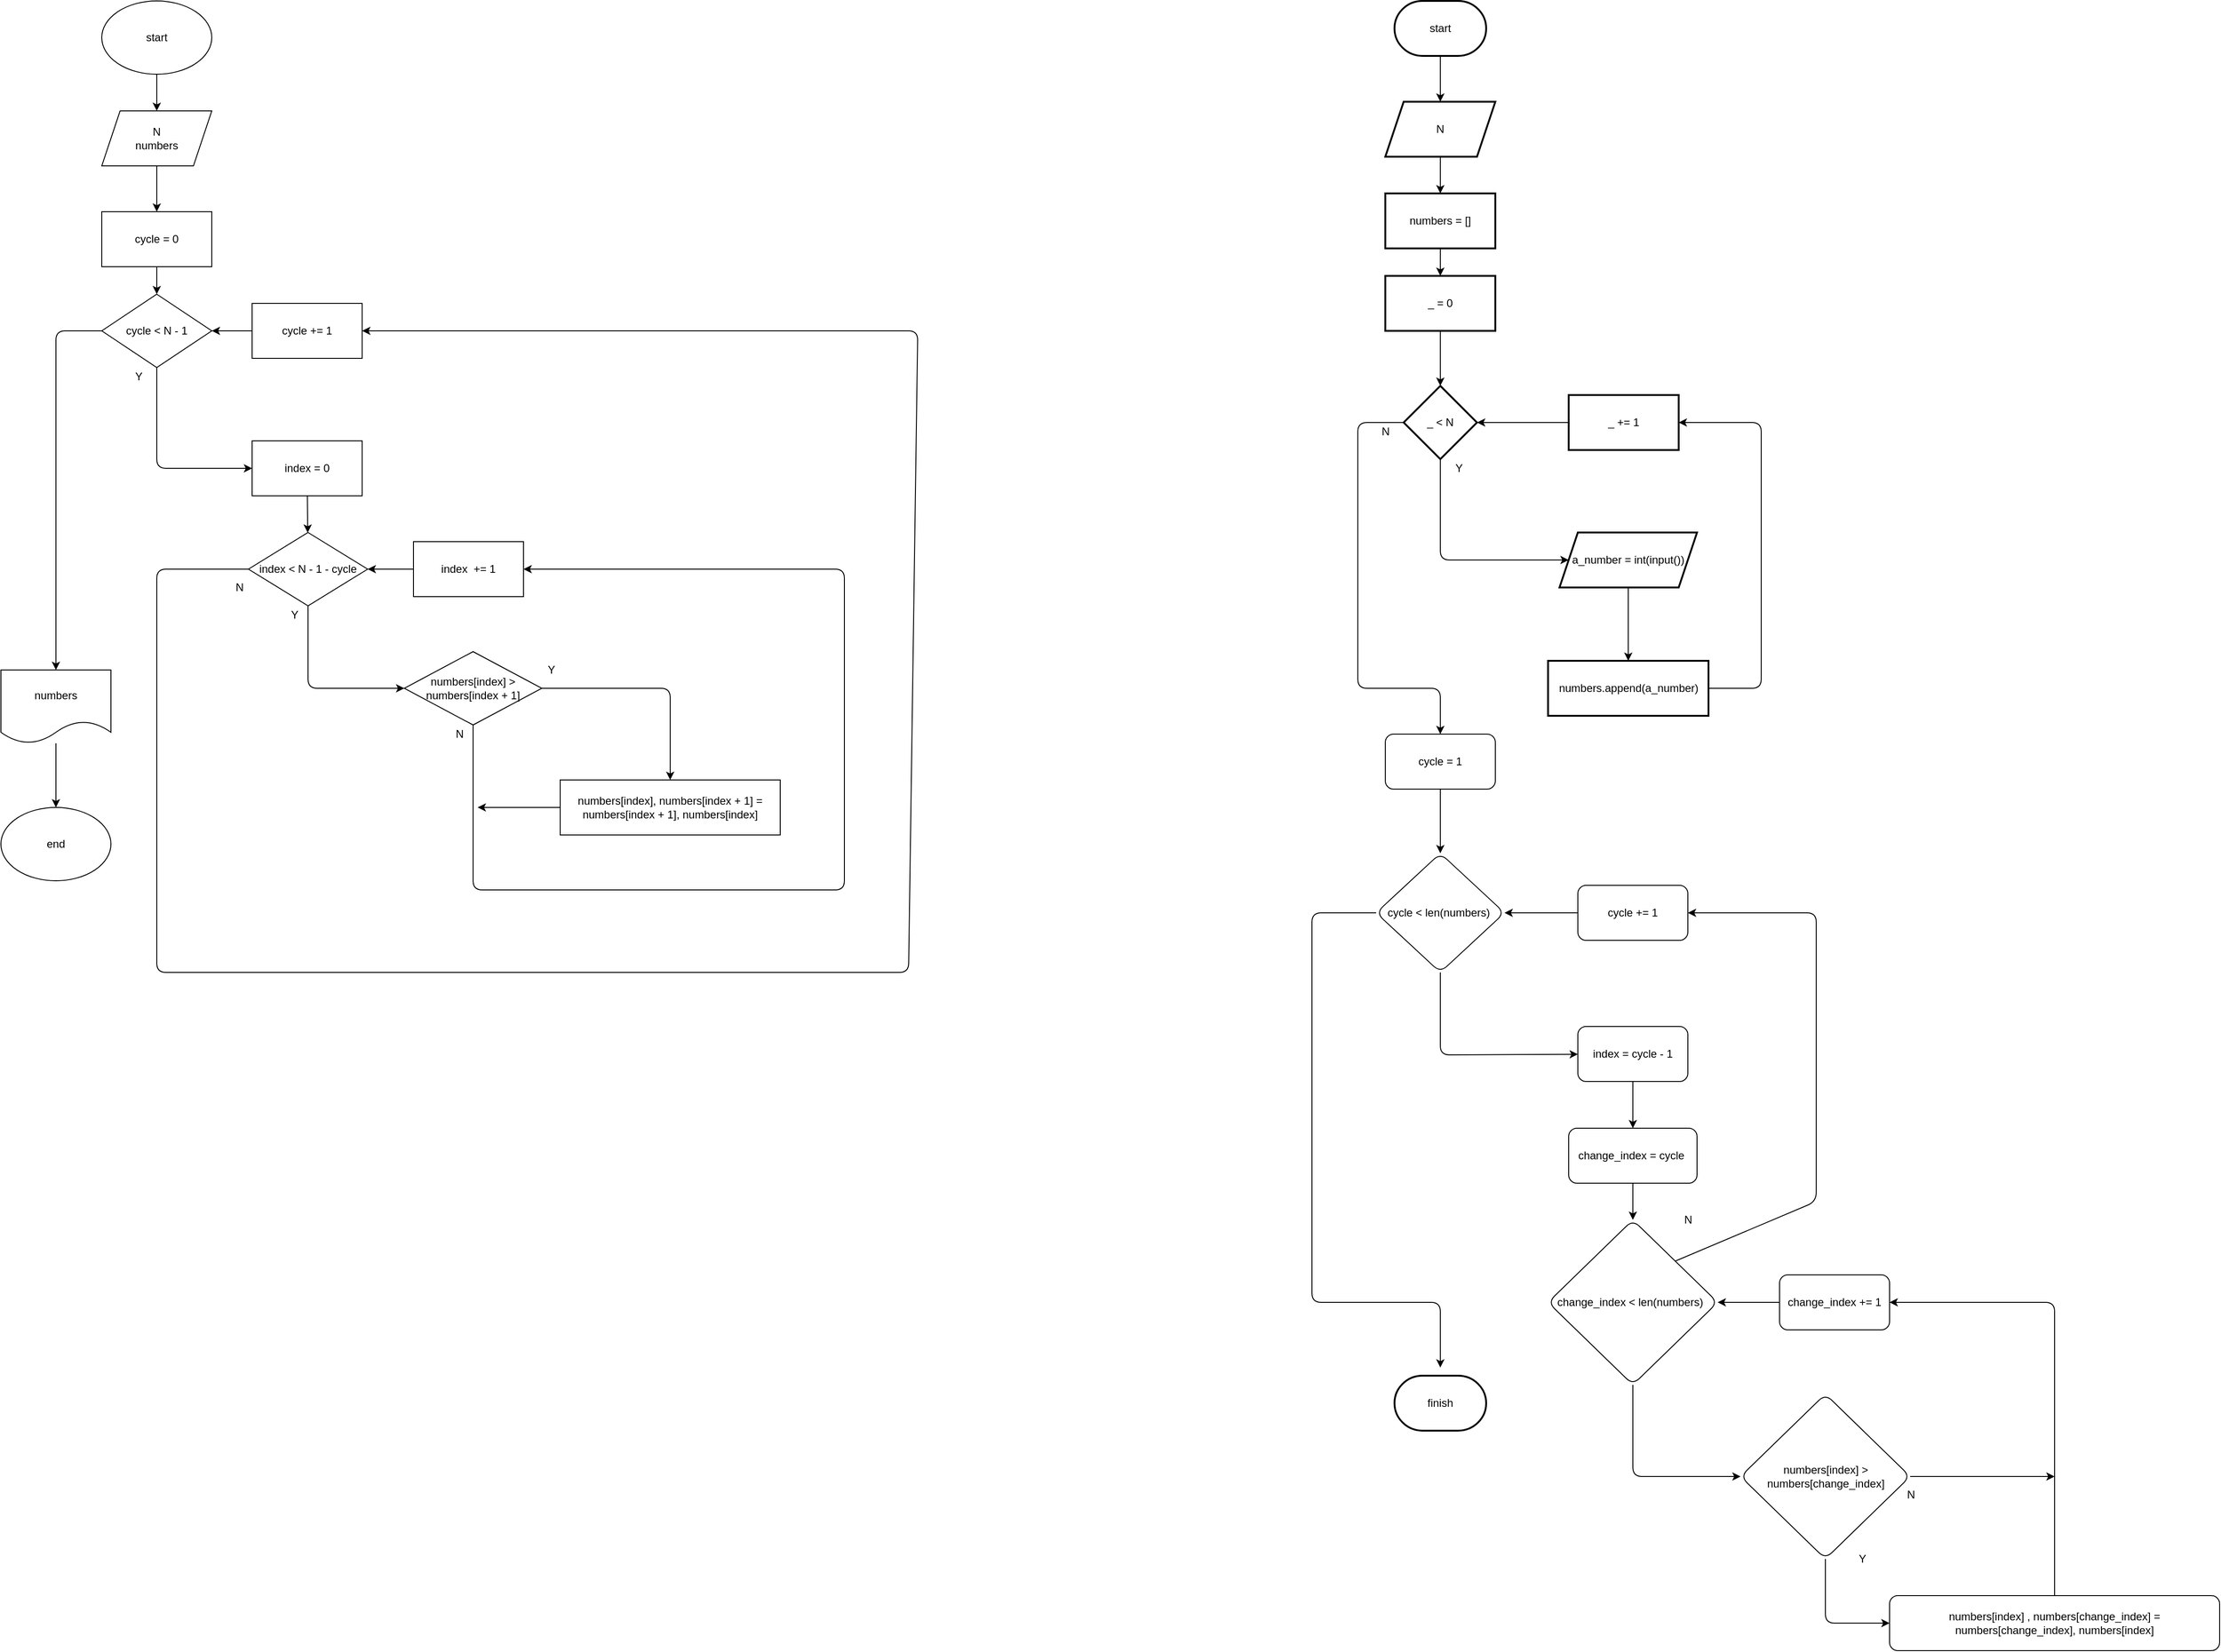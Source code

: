 <mxfile>
    <diagram id="WcUdW8Nraf4IyPC4HF9a" name="Page-1">
        <mxGraphModel dx="1428" dy="568" grid="1" gridSize="10" guides="1" tooltips="1" connect="1" arrows="1" fold="1" page="1" pageScale="1" pageWidth="827" pageHeight="1169" math="0" shadow="0">
            <root>
                <mxCell id="0"/>
                <mxCell id="1" parent="0"/>
                <mxCell id="4" value="" style="edgeStyle=none;html=1;" parent="1" source="2" target="3" edge="1">
                    <mxGeometry relative="1" as="geometry"/>
                </mxCell>
                <mxCell id="2" value="start" style="ellipse;whiteSpace=wrap;html=1;" parent="1" vertex="1">
                    <mxGeometry x="190" y="50" width="120" height="80" as="geometry"/>
                </mxCell>
                <mxCell id="6" value="" style="edgeStyle=none;html=1;" parent="1" source="3" target="5" edge="1">
                    <mxGeometry relative="1" as="geometry"/>
                </mxCell>
                <mxCell id="3" value="N&lt;br&gt;numbers" style="shape=parallelogram;perimeter=parallelogramPerimeter;whiteSpace=wrap;html=1;fixedSize=1;" parent="1" vertex="1">
                    <mxGeometry x="190" y="170" width="120" height="60" as="geometry"/>
                </mxCell>
                <mxCell id="8" value="" style="edgeStyle=none;html=1;" parent="1" source="5" target="7" edge="1">
                    <mxGeometry relative="1" as="geometry"/>
                </mxCell>
                <mxCell id="5" value="cycle = 0" style="whiteSpace=wrap;html=1;" parent="1" vertex="1">
                    <mxGeometry x="190" y="280" width="120" height="60" as="geometry"/>
                </mxCell>
                <mxCell id="12" value="" style="edgeStyle=none;html=1;" parent="1" source="7" target="11" edge="1">
                    <mxGeometry relative="1" as="geometry">
                        <Array as="points">
                            <mxPoint x="250" y="560"/>
                        </Array>
                    </mxGeometry>
                </mxCell>
                <mxCell id="22" style="edgeStyle=none;html=1;entryX=0.5;entryY=0;entryDx=0;entryDy=0;" parent="1" source="7" target="25" edge="1">
                    <mxGeometry relative="1" as="geometry">
                        <mxPoint x="130" y="750" as="targetPoint"/>
                        <Array as="points">
                            <mxPoint x="140" y="410"/>
                        </Array>
                    </mxGeometry>
                </mxCell>
                <mxCell id="7" value="cycle &amp;lt; N - 1" style="rhombus;whiteSpace=wrap;html=1;" parent="1" vertex="1">
                    <mxGeometry x="190" y="370" width="120" height="80" as="geometry"/>
                </mxCell>
                <mxCell id="10" value="" style="edgeStyle=none;html=1;" parent="1" source="9" target="7" edge="1">
                    <mxGeometry relative="1" as="geometry"/>
                </mxCell>
                <mxCell id="9" value="cycle += 1" style="whiteSpace=wrap;html=1;" parent="1" vertex="1">
                    <mxGeometry x="354" y="380" width="120" height="60" as="geometry"/>
                </mxCell>
                <mxCell id="14" value="" style="edgeStyle=none;html=1;" parent="1" source="11" target="13" edge="1">
                    <mxGeometry relative="1" as="geometry"/>
                </mxCell>
                <mxCell id="11" value="index = 0" style="whiteSpace=wrap;html=1;" parent="1" vertex="1">
                    <mxGeometry x="354" y="530" width="120" height="60" as="geometry"/>
                </mxCell>
                <mxCell id="18" value="" style="edgeStyle=none;html=1;" parent="1" source="13" target="17" edge="1">
                    <mxGeometry relative="1" as="geometry">
                        <Array as="points">
                            <mxPoint x="415" y="800"/>
                        </Array>
                    </mxGeometry>
                </mxCell>
                <mxCell id="27" style="edgeStyle=none;html=1;entryX=1;entryY=0.5;entryDx=0;entryDy=0;" parent="1" source="13" target="9" edge="1">
                    <mxGeometry relative="1" as="geometry">
                        <Array as="points">
                            <mxPoint x="250" y="670"/>
                            <mxPoint x="250" y="1110"/>
                            <mxPoint x="1070" y="1110"/>
                            <mxPoint x="1080" y="410"/>
                        </Array>
                    </mxGeometry>
                </mxCell>
                <mxCell id="13" value="index &amp;lt; N - 1 - cycle" style="rhombus;whiteSpace=wrap;html=1;" parent="1" vertex="1">
                    <mxGeometry x="350" y="630" width="130" height="80" as="geometry"/>
                </mxCell>
                <mxCell id="16" value="" style="edgeStyle=none;html=1;" parent="1" source="15" target="13" edge="1">
                    <mxGeometry relative="1" as="geometry"/>
                </mxCell>
                <mxCell id="15" value="index&amp;nbsp; += 1" style="whiteSpace=wrap;html=1;" parent="1" vertex="1">
                    <mxGeometry x="530" y="640" width="120" height="60" as="geometry"/>
                </mxCell>
                <mxCell id="20" value="" style="edgeStyle=none;html=1;" parent="1" source="17" target="19" edge="1">
                    <mxGeometry relative="1" as="geometry">
                        <Array as="points">
                            <mxPoint x="810" y="800"/>
                        </Array>
                    </mxGeometry>
                </mxCell>
                <mxCell id="31" style="edgeStyle=none;html=1;entryX=1;entryY=0.5;entryDx=0;entryDy=0;" parent="1" source="17" target="15" edge="1">
                    <mxGeometry relative="1" as="geometry">
                        <Array as="points">
                            <mxPoint x="595" y="1020"/>
                            <mxPoint x="1000" y="1020"/>
                            <mxPoint x="1000" y="670"/>
                        </Array>
                    </mxGeometry>
                </mxCell>
                <mxCell id="17" value="numbers[index] &amp;gt; numbers[index + 1]" style="rhombus;whiteSpace=wrap;html=1;" parent="1" vertex="1">
                    <mxGeometry x="520" y="760" width="150" height="80" as="geometry"/>
                </mxCell>
                <mxCell id="32" style="edgeStyle=none;html=1;" parent="1" source="19" edge="1">
                    <mxGeometry relative="1" as="geometry">
                        <mxPoint x="600" y="930" as="targetPoint"/>
                    </mxGeometry>
                </mxCell>
                <mxCell id="19" value="numbers[index], numbers[index + 1] = numbers[index + 1], numbers[index]" style="whiteSpace=wrap;html=1;" parent="1" vertex="1">
                    <mxGeometry x="690" y="900" width="240" height="60" as="geometry"/>
                </mxCell>
                <mxCell id="21" value="Y" style="text;html=1;align=center;verticalAlign=middle;resizable=0;points=[];autosize=1;strokeColor=none;fillColor=none;" parent="1" vertex="1">
                    <mxGeometry x="220" y="450" width="20" height="20" as="geometry"/>
                </mxCell>
                <mxCell id="23" value="end" style="ellipse;whiteSpace=wrap;html=1;" parent="1" vertex="1">
                    <mxGeometry x="80" y="930" width="120" height="80" as="geometry"/>
                </mxCell>
                <mxCell id="26" style="edgeStyle=none;html=1;entryX=0.5;entryY=0;entryDx=0;entryDy=0;" parent="1" source="25" target="23" edge="1">
                    <mxGeometry relative="1" as="geometry"/>
                </mxCell>
                <mxCell id="25" value="numbers" style="shape=document;whiteSpace=wrap;html=1;boundedLbl=1;" parent="1" vertex="1">
                    <mxGeometry x="80" y="780" width="120" height="80" as="geometry"/>
                </mxCell>
                <mxCell id="28" value="N" style="text;html=1;align=center;verticalAlign=middle;resizable=0;points=[];autosize=1;strokeColor=none;fillColor=none;" parent="1" vertex="1">
                    <mxGeometry x="330" y="680" width="20" height="20" as="geometry"/>
                </mxCell>
                <mxCell id="29" value="Y" style="text;html=1;align=center;verticalAlign=middle;resizable=0;points=[];autosize=1;strokeColor=none;fillColor=none;" parent="1" vertex="1">
                    <mxGeometry x="390" y="710" width="20" height="20" as="geometry"/>
                </mxCell>
                <mxCell id="30" value="Y" style="text;html=1;align=center;verticalAlign=middle;resizable=0;points=[];autosize=1;strokeColor=none;fillColor=none;" parent="1" vertex="1">
                    <mxGeometry x="670" y="770" width="20" height="20" as="geometry"/>
                </mxCell>
                <mxCell id="33" value="N" style="text;html=1;align=center;verticalAlign=middle;resizable=0;points=[];autosize=1;strokeColor=none;fillColor=none;" parent="1" vertex="1">
                    <mxGeometry x="570" y="840" width="20" height="20" as="geometry"/>
                </mxCell>
                <mxCell id="36" value="" style="edgeStyle=none;html=1;" parent="1" source="34" target="35" edge="1">
                    <mxGeometry relative="1" as="geometry"/>
                </mxCell>
                <mxCell id="34" value="start" style="strokeWidth=2;html=1;shape=mxgraph.flowchart.terminator;whiteSpace=wrap;" parent="1" vertex="1">
                    <mxGeometry x="1600" y="50" width="100" height="60" as="geometry"/>
                </mxCell>
                <mxCell id="46" value="" style="edgeStyle=none;html=1;" parent="1" source="35" target="45" edge="1">
                    <mxGeometry relative="1" as="geometry"/>
                </mxCell>
                <mxCell id="35" value="N" style="shape=parallelogram;perimeter=parallelogramPerimeter;whiteSpace=wrap;html=1;fixedSize=1;strokeWidth=2;" parent="1" vertex="1">
                    <mxGeometry x="1590" y="160" width="120" height="60" as="geometry"/>
                </mxCell>
                <mxCell id="40" value="" style="edgeStyle=none;html=1;" parent="1" source="37" target="39" edge="1">
                    <mxGeometry relative="1" as="geometry"/>
                </mxCell>
                <mxCell id="37" value="_ = 0" style="whiteSpace=wrap;html=1;strokeWidth=2;" parent="1" vertex="1">
                    <mxGeometry x="1590" y="350" width="120" height="60" as="geometry"/>
                </mxCell>
                <mxCell id="44" value="" style="edgeStyle=none;html=1;" parent="1" source="39" target="43" edge="1">
                    <mxGeometry relative="1" as="geometry">
                        <Array as="points">
                            <mxPoint x="1650" y="660"/>
                        </Array>
                    </mxGeometry>
                </mxCell>
                <mxCell id="52" style="edgeStyle=none;html=1;" parent="1" source="39" edge="1">
                    <mxGeometry relative="1" as="geometry">
                        <mxPoint x="1650" y="850" as="targetPoint"/>
                        <Array as="points">
                            <mxPoint x="1560" y="510"/>
                            <mxPoint x="1560" y="800"/>
                            <mxPoint x="1650" y="800"/>
                        </Array>
                    </mxGeometry>
                </mxCell>
                <mxCell id="39" value="_ &amp;lt; N" style="rhombus;whiteSpace=wrap;html=1;strokeWidth=2;" parent="1" vertex="1">
                    <mxGeometry x="1610" y="470" width="80" height="80" as="geometry"/>
                </mxCell>
                <mxCell id="42" value="" style="edgeStyle=none;html=1;" parent="1" source="41" target="39" edge="1">
                    <mxGeometry relative="1" as="geometry"/>
                </mxCell>
                <mxCell id="41" value="_ += 1" style="whiteSpace=wrap;html=1;strokeWidth=2;" parent="1" vertex="1">
                    <mxGeometry x="1790" y="480" width="120" height="60" as="geometry"/>
                </mxCell>
                <mxCell id="49" value="" style="edgeStyle=none;html=1;" parent="1" source="43" target="48" edge="1">
                    <mxGeometry relative="1" as="geometry"/>
                </mxCell>
                <mxCell id="43" value="a_number = int(input())" style="shape=parallelogram;perimeter=parallelogramPerimeter;whiteSpace=wrap;html=1;fixedSize=1;strokeWidth=2;" parent="1" vertex="1">
                    <mxGeometry x="1780" y="630" width="150" height="60" as="geometry"/>
                </mxCell>
                <mxCell id="47" value="" style="edgeStyle=none;html=1;" parent="1" source="45" target="37" edge="1">
                    <mxGeometry relative="1" as="geometry"/>
                </mxCell>
                <mxCell id="45" value="numbers = []" style="whiteSpace=wrap;html=1;strokeWidth=2;" parent="1" vertex="1">
                    <mxGeometry x="1590" y="260" width="120" height="60" as="geometry"/>
                </mxCell>
                <mxCell id="50" style="edgeStyle=none;html=1;entryX=1;entryY=0.5;entryDx=0;entryDy=0;" parent="1" source="48" target="41" edge="1">
                    <mxGeometry relative="1" as="geometry">
                        <Array as="points">
                            <mxPoint x="2000" y="800"/>
                            <mxPoint x="2000" y="510"/>
                        </Array>
                    </mxGeometry>
                </mxCell>
                <mxCell id="48" value="numbers.append(a_number)" style="whiteSpace=wrap;html=1;strokeWidth=2;" parent="1" vertex="1">
                    <mxGeometry x="1767.5" y="770" width="175" height="60" as="geometry"/>
                </mxCell>
                <mxCell id="51" value="Y" style="text;html=1;align=center;verticalAlign=middle;resizable=0;points=[];autosize=1;strokeColor=none;fillColor=none;" parent="1" vertex="1">
                    <mxGeometry x="1660" y="550" width="20" height="20" as="geometry"/>
                </mxCell>
                <mxCell id="55" value="" style="edgeStyle=none;html=1;" parent="1" source="53" target="54" edge="1">
                    <mxGeometry relative="1" as="geometry"/>
                </mxCell>
                <mxCell id="53" value="cycle = 1" style="rounded=1;whiteSpace=wrap;html=1;" parent="1" vertex="1">
                    <mxGeometry x="1590" y="850" width="120" height="60" as="geometry"/>
                </mxCell>
                <mxCell id="59" value="" style="edgeStyle=none;html=1;" parent="1" source="54" target="58" edge="1">
                    <mxGeometry relative="1" as="geometry">
                        <Array as="points">
                            <mxPoint x="1650" y="1200"/>
                        </Array>
                    </mxGeometry>
                </mxCell>
                <mxCell id="79" style="edgeStyle=none;html=1;" edge="1" parent="1" source="54">
                    <mxGeometry relative="1" as="geometry">
                        <mxPoint x="1650" y="1541.157" as="targetPoint"/>
                        <Array as="points">
                            <mxPoint x="1510" y="1045"/>
                            <mxPoint x="1510" y="1470"/>
                            <mxPoint x="1650" y="1470"/>
                        </Array>
                    </mxGeometry>
                </mxCell>
                <mxCell id="54" value="cycle &amp;lt; len(numbers)&amp;nbsp;" style="rhombus;whiteSpace=wrap;html=1;rounded=1;" parent="1" vertex="1">
                    <mxGeometry x="1580" y="980" width="140" height="130" as="geometry"/>
                </mxCell>
                <mxCell id="57" value="" style="edgeStyle=none;html=1;" parent="1" source="56" target="54" edge="1">
                    <mxGeometry relative="1" as="geometry"/>
                </mxCell>
                <mxCell id="56" value="cycle += 1" style="rounded=1;whiteSpace=wrap;html=1;" parent="1" vertex="1">
                    <mxGeometry x="1800" y="1015" width="120" height="60" as="geometry"/>
                </mxCell>
                <mxCell id="61" value="" style="edgeStyle=none;html=1;" parent="1" source="58" target="60" edge="1">
                    <mxGeometry relative="1" as="geometry"/>
                </mxCell>
                <mxCell id="58" value="index = cycle - 1" style="whiteSpace=wrap;html=1;rounded=1;" parent="1" vertex="1">
                    <mxGeometry x="1800" y="1169" width="120" height="60" as="geometry"/>
                </mxCell>
                <mxCell id="63" value="" style="edgeStyle=none;html=1;" parent="1" source="60" target="62" edge="1">
                    <mxGeometry relative="1" as="geometry"/>
                </mxCell>
                <mxCell id="60" value="change_index = cycle&amp;nbsp;" style="whiteSpace=wrap;html=1;rounded=1;" parent="1" vertex="1">
                    <mxGeometry x="1790" y="1280" width="140" height="60" as="geometry"/>
                </mxCell>
                <mxCell id="67" value="" style="edgeStyle=none;html=1;entryX=0;entryY=0.5;entryDx=0;entryDy=0;" parent="1" source="62" target="66" edge="1">
                    <mxGeometry relative="1" as="geometry">
                        <Array as="points">
                            <mxPoint x="1860" y="1660"/>
                        </Array>
                    </mxGeometry>
                </mxCell>
                <mxCell id="77" style="edgeStyle=none;html=1;entryX=1;entryY=0.5;entryDx=0;entryDy=0;exitX=1;exitY=0;exitDx=0;exitDy=0;" edge="1" parent="1" source="62" target="56">
                    <mxGeometry relative="1" as="geometry">
                        <Array as="points">
                            <mxPoint x="2060" y="1360"/>
                            <mxPoint x="2060" y="1045"/>
                        </Array>
                    </mxGeometry>
                </mxCell>
                <mxCell id="62" value="change_index &amp;lt; len(numbers)&amp;nbsp;&amp;nbsp;" style="rhombus;whiteSpace=wrap;html=1;rounded=1;" parent="1" vertex="1">
                    <mxGeometry x="1767.5" y="1380" width="185" height="180" as="geometry"/>
                </mxCell>
                <mxCell id="65" value="" style="edgeStyle=none;html=1;" parent="1" source="64" target="62" edge="1">
                    <mxGeometry relative="1" as="geometry"/>
                </mxCell>
                <mxCell id="64" value="change_index += 1" style="whiteSpace=wrap;html=1;rounded=1;" parent="1" vertex="1">
                    <mxGeometry x="2020" y="1440" width="120" height="60" as="geometry"/>
                </mxCell>
                <mxCell id="69" value="" style="edgeStyle=none;html=1;" parent="1" source="66" target="68" edge="1">
                    <mxGeometry relative="1" as="geometry">
                        <Array as="points">
                            <mxPoint x="2070" y="1820"/>
                        </Array>
                    </mxGeometry>
                </mxCell>
                <mxCell id="71" style="edgeStyle=none;html=1;" parent="1" source="66" edge="1">
                    <mxGeometry relative="1" as="geometry">
                        <mxPoint x="2320" y="1660" as="targetPoint"/>
                    </mxGeometry>
                </mxCell>
                <mxCell id="66" value="numbers[index] &amp;gt; numbers[change_index]" style="rhombus;whiteSpace=wrap;html=1;rounded=1;" parent="1" vertex="1">
                    <mxGeometry x="1977.5" y="1570" width="185" height="180" as="geometry"/>
                </mxCell>
                <mxCell id="70" style="edgeStyle=none;html=1;entryX=1;entryY=0.5;entryDx=0;entryDy=0;" parent="1" source="68" target="64" edge="1">
                    <mxGeometry relative="1" as="geometry">
                        <Array as="points">
                            <mxPoint x="2320" y="1470"/>
                        </Array>
                    </mxGeometry>
                </mxCell>
                <mxCell id="68" value="&lt;span&gt;numbers[index] , numbers[change_index] = numbers[change_index], numbers[index]&lt;/span&gt;" style="whiteSpace=wrap;html=1;rounded=1;" parent="1" vertex="1">
                    <mxGeometry x="2140" y="1790" width="360" height="60" as="geometry"/>
                </mxCell>
                <mxCell id="72" value="N" style="text;html=1;align=center;verticalAlign=middle;resizable=0;points=[];autosize=1;strokeColor=none;fillColor=none;" parent="1" vertex="1">
                    <mxGeometry x="2152.5" y="1670" width="20" height="20" as="geometry"/>
                </mxCell>
                <mxCell id="75" value="Y" style="text;html=1;align=center;verticalAlign=middle;resizable=0;points=[];autosize=1;strokeColor=none;fillColor=none;" parent="1" vertex="1">
                    <mxGeometry x="2100" y="1740" width="20" height="20" as="geometry"/>
                </mxCell>
                <mxCell id="78" value="N" style="text;html=1;align=center;verticalAlign=middle;resizable=0;points=[];autosize=1;strokeColor=none;fillColor=none;" vertex="1" parent="1">
                    <mxGeometry x="1910" y="1370" width="20" height="20" as="geometry"/>
                </mxCell>
                <mxCell id="80" value="finish" style="strokeWidth=2;html=1;shape=mxgraph.flowchart.terminator;whiteSpace=wrap;" vertex="1" parent="1">
                    <mxGeometry x="1600" y="1550" width="100" height="60" as="geometry"/>
                </mxCell>
                <mxCell id="81" value="N" style="text;html=1;align=center;verticalAlign=middle;resizable=0;points=[];autosize=1;strokeColor=none;fillColor=none;" vertex="1" parent="1">
                    <mxGeometry x="1580" y="510" width="20" height="20" as="geometry"/>
                </mxCell>
            </root>
        </mxGraphModel>
    </diagram>
</mxfile>